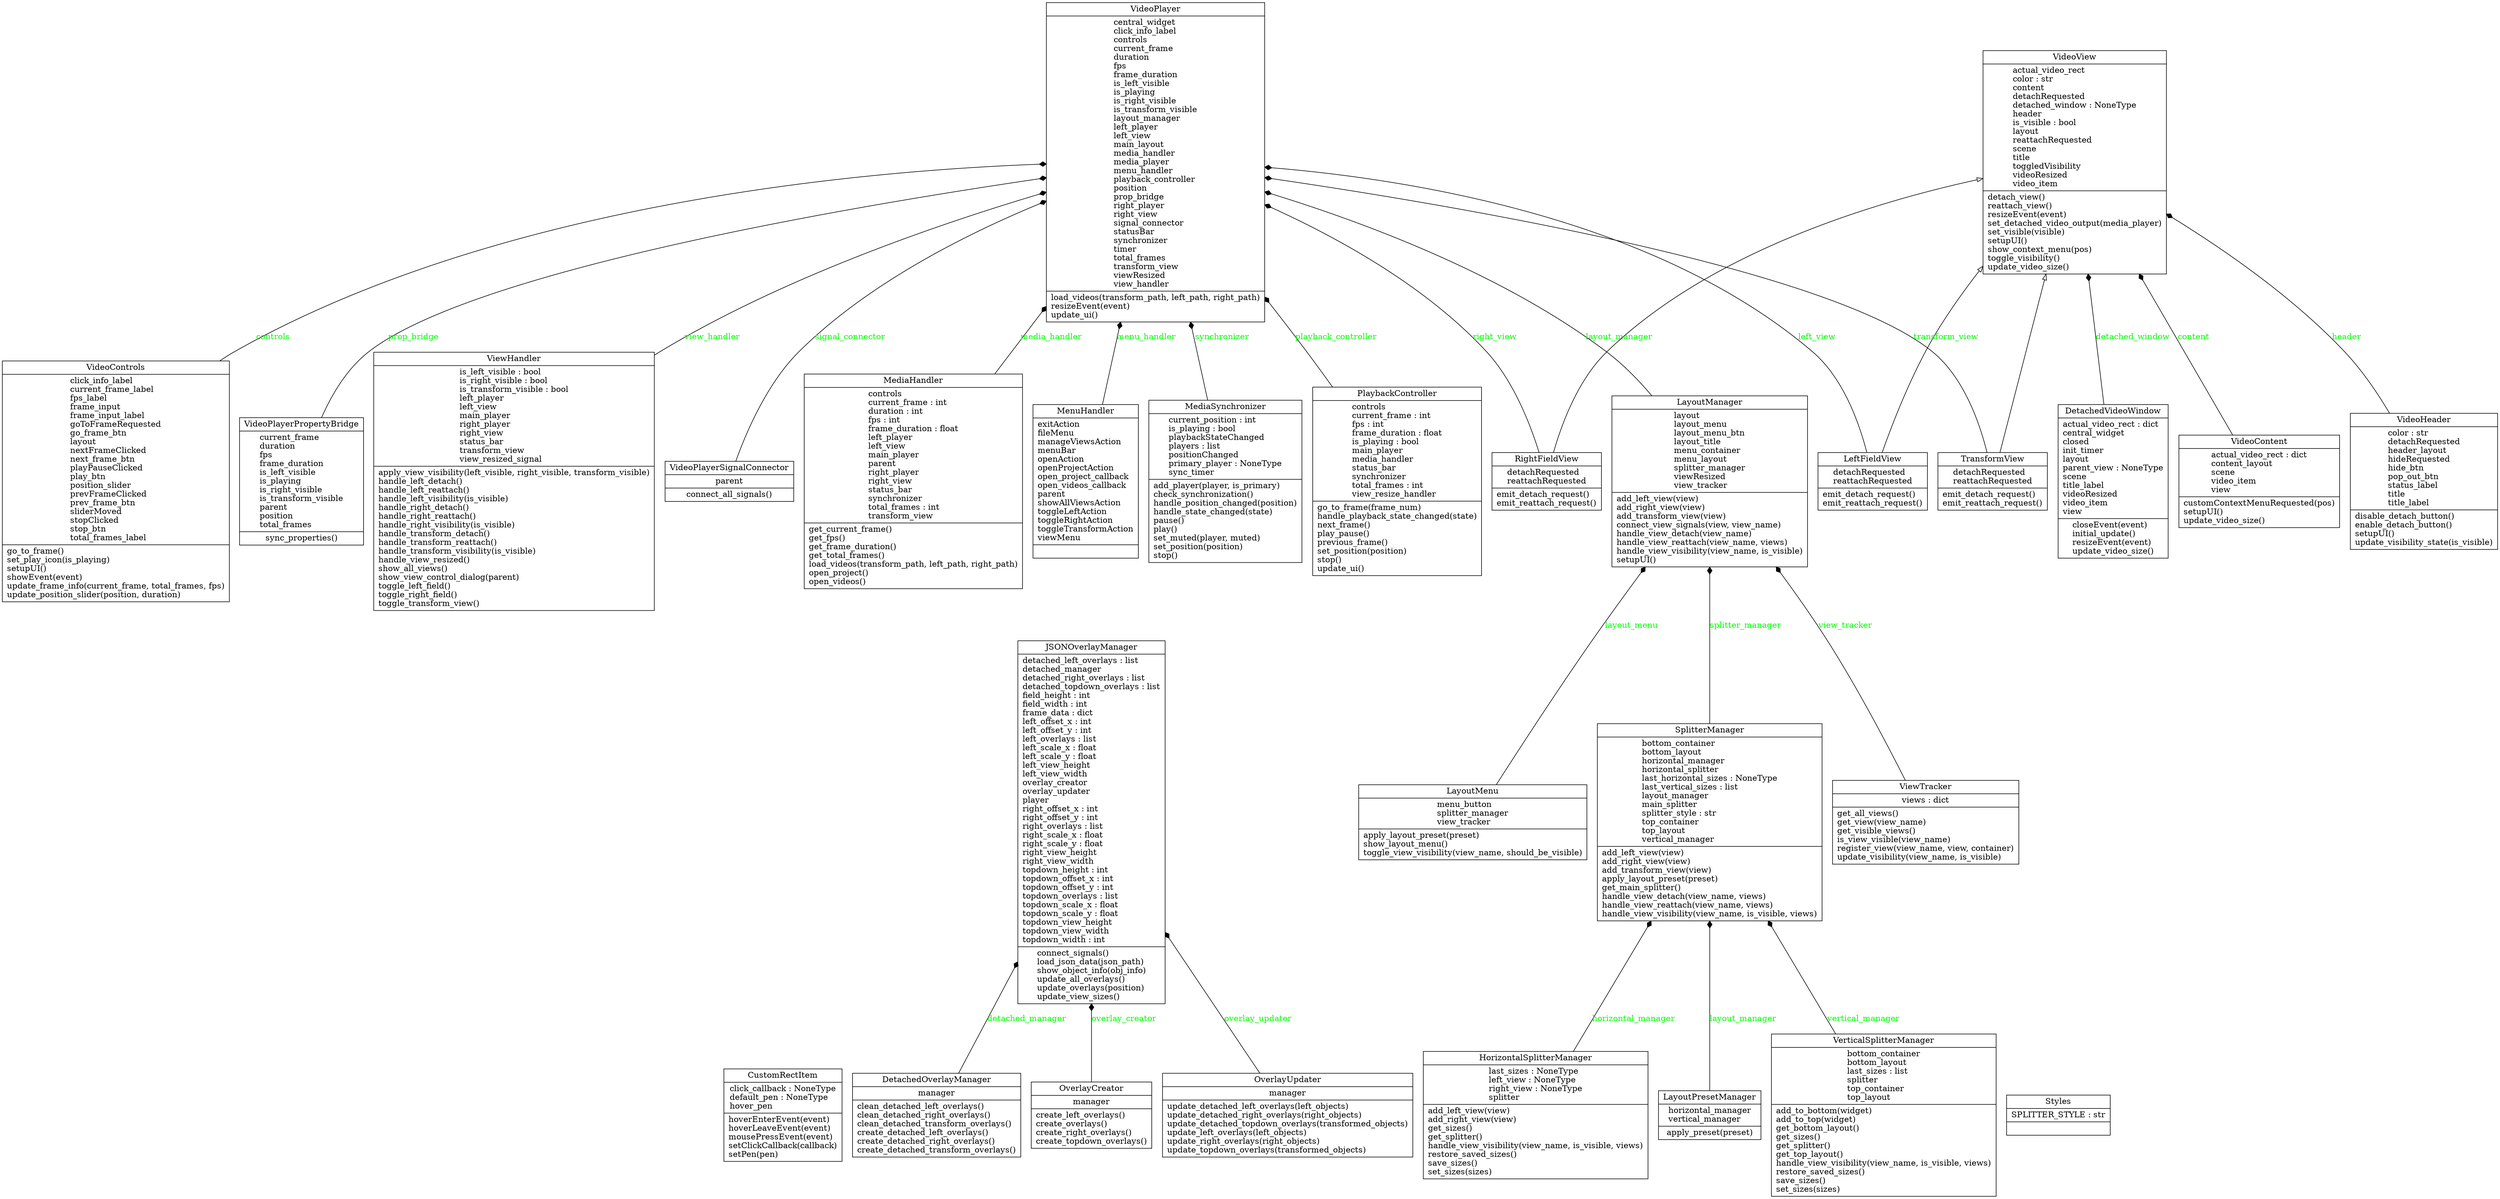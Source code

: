 digraph "classes_panel" {
rankdir=BT
charset="utf-8"
"panel.overlay.custom_rect_item.CustomRectItem" [color="black", fontcolor="black", label=<{CustomRectItem|click_callback : NoneType<br ALIGN="LEFT"/>default_pen : NoneType<br ALIGN="LEFT"/>hover_pen<br ALIGN="LEFT"/>|hoverEnterEvent(event)<br ALIGN="LEFT"/>hoverLeaveEvent(event)<br ALIGN="LEFT"/>mousePressEvent(event)<br ALIGN="LEFT"/>setClickCallback(callback)<br ALIGN="LEFT"/>setPen(pen)<br ALIGN="LEFT"/>}>, shape="record", style="solid"];
"panel.overlay.detached_overlay_manager.DetachedOverlayManager" [color="black", fontcolor="black", label=<{DetachedOverlayManager|manager<br ALIGN="LEFT"/>|clean_detached_left_overlays()<br ALIGN="LEFT"/>clean_detached_right_overlays()<br ALIGN="LEFT"/>clean_detached_transform_overlays()<br ALIGN="LEFT"/>create_detached_left_overlays()<br ALIGN="LEFT"/>create_detached_right_overlays()<br ALIGN="LEFT"/>create_detached_transform_overlays()<br ALIGN="LEFT"/>}>, shape="record", style="solid"];
"panel.video.ui.detached_video_window.DetachedVideoWindow" [color="black", fontcolor="black", label=<{DetachedVideoWindow|actual_video_rect : dict<br ALIGN="LEFT"/>central_widget<br ALIGN="LEFT"/>closed<br ALIGN="LEFT"/>init_timer<br ALIGN="LEFT"/>layout<br ALIGN="LEFT"/>parent_view : NoneType<br ALIGN="LEFT"/>scene<br ALIGN="LEFT"/>title_label<br ALIGN="LEFT"/>videoResized<br ALIGN="LEFT"/>video_item<br ALIGN="LEFT"/>view<br ALIGN="LEFT"/>|closeEvent(event)<br ALIGN="LEFT"/>initial_update()<br ALIGN="LEFT"/>resizeEvent(event)<br ALIGN="LEFT"/>update_video_size()<br ALIGN="LEFT"/>}>, shape="record", style="solid"];
"panel.video.layout.splitter.horizontal_splitter.HorizontalSplitterManager" [color="black", fontcolor="black", label=<{HorizontalSplitterManager|last_sizes : NoneType<br ALIGN="LEFT"/>left_view : NoneType<br ALIGN="LEFT"/>right_view : NoneType<br ALIGN="LEFT"/>splitter<br ALIGN="LEFT"/>|add_left_view(view)<br ALIGN="LEFT"/>add_right_view(view)<br ALIGN="LEFT"/>get_sizes()<br ALIGN="LEFT"/>get_splitter()<br ALIGN="LEFT"/>handle_view_visibility(view_name, is_visible, views)<br ALIGN="LEFT"/>restore_saved_sizes()<br ALIGN="LEFT"/>save_sizes()<br ALIGN="LEFT"/>set_sizes(sizes)<br ALIGN="LEFT"/>}>, shape="record", style="solid"];
"panel.overlay.jsonoverlay_manager.JSONOverlayManager" [color="black", fontcolor="black", label=<{JSONOverlayManager|detached_left_overlays : list<br ALIGN="LEFT"/>detached_manager<br ALIGN="LEFT"/>detached_right_overlays : list<br ALIGN="LEFT"/>detached_topdown_overlays : list<br ALIGN="LEFT"/>field_height : int<br ALIGN="LEFT"/>field_width : int<br ALIGN="LEFT"/>frame_data : dict<br ALIGN="LEFT"/>left_offset_x : int<br ALIGN="LEFT"/>left_offset_y : int<br ALIGN="LEFT"/>left_overlays : list<br ALIGN="LEFT"/>left_scale_x : float<br ALIGN="LEFT"/>left_scale_y : float<br ALIGN="LEFT"/>left_view_height<br ALIGN="LEFT"/>left_view_width<br ALIGN="LEFT"/>overlay_creator<br ALIGN="LEFT"/>overlay_updater<br ALIGN="LEFT"/>player<br ALIGN="LEFT"/>right_offset_x : int<br ALIGN="LEFT"/>right_offset_y : int<br ALIGN="LEFT"/>right_overlays : list<br ALIGN="LEFT"/>right_scale_x : float<br ALIGN="LEFT"/>right_scale_y : float<br ALIGN="LEFT"/>right_view_height<br ALIGN="LEFT"/>right_view_width<br ALIGN="LEFT"/>topdown_height : int<br ALIGN="LEFT"/>topdown_offset_x : int<br ALIGN="LEFT"/>topdown_offset_y : int<br ALIGN="LEFT"/>topdown_overlays : list<br ALIGN="LEFT"/>topdown_scale_x : float<br ALIGN="LEFT"/>topdown_scale_y : float<br ALIGN="LEFT"/>topdown_view_height<br ALIGN="LEFT"/>topdown_view_width<br ALIGN="LEFT"/>topdown_width : int<br ALIGN="LEFT"/>|connect_signals()<br ALIGN="LEFT"/>load_json_data(json_path)<br ALIGN="LEFT"/>show_object_info(obj_info)<br ALIGN="LEFT"/>update_all_overlays()<br ALIGN="LEFT"/>update_overlays(position)<br ALIGN="LEFT"/>update_view_sizes()<br ALIGN="LEFT"/>}>, shape="record", style="solid"];
"panel.video.layout.layout_manager.LayoutManager" [color="black", fontcolor="black", label=<{LayoutManager|layout<br ALIGN="LEFT"/>layout_menu<br ALIGN="LEFT"/>layout_menu_btn<br ALIGN="LEFT"/>layout_title<br ALIGN="LEFT"/>menu_container<br ALIGN="LEFT"/>menu_layout<br ALIGN="LEFT"/>splitter_manager<br ALIGN="LEFT"/>viewResized<br ALIGN="LEFT"/>view_tracker<br ALIGN="LEFT"/>|add_left_view(view)<br ALIGN="LEFT"/>add_right_view(view)<br ALIGN="LEFT"/>add_transform_view(view)<br ALIGN="LEFT"/>connect_view_signals(view, view_name)<br ALIGN="LEFT"/>handle_view_detach(view_name)<br ALIGN="LEFT"/>handle_view_reattach(view_name, views)<br ALIGN="LEFT"/>handle_view_visibility(view_name, is_visible)<br ALIGN="LEFT"/>setupUI()<br ALIGN="LEFT"/>}>, shape="record", style="solid"];
"panel.video.layout.layout_menu.LayoutMenu" [color="black", fontcolor="black", label=<{LayoutMenu|menu_button<br ALIGN="LEFT"/>splitter_manager<br ALIGN="LEFT"/>view_tracker<br ALIGN="LEFT"/>|apply_layout_preset(preset)<br ALIGN="LEFT"/>show_layout_menu()<br ALIGN="LEFT"/>toggle_view_visibility(view_name, should_be_visible)<br ALIGN="LEFT"/>}>, shape="record", style="solid"];
"panel.video.layout.splitter.layout_preset_manager.LayoutPresetManager" [color="black", fontcolor="black", label=<{LayoutPresetManager|horizontal_manager<br ALIGN="LEFT"/>vertical_manager<br ALIGN="LEFT"/>|apply_preset(preset)<br ALIGN="LEFT"/>}>, shape="record", style="solid"];
"panel.video.ui.video_view_subclasses.LeftFieldView" [color="black", fontcolor="black", label=<{LeftFieldView|detachRequested<br ALIGN="LEFT"/>reattachRequested<br ALIGN="LEFT"/>|emit_detach_request()<br ALIGN="LEFT"/>emit_reattach_request()<br ALIGN="LEFT"/>}>, shape="record", style="solid"];
"panel.video.handlers.media_handler.MediaHandler" [color="black", fontcolor="black", label=<{MediaHandler|controls<br ALIGN="LEFT"/>current_frame : int<br ALIGN="LEFT"/>duration : int<br ALIGN="LEFT"/>fps : int<br ALIGN="LEFT"/>frame_duration : float<br ALIGN="LEFT"/>left_player<br ALIGN="LEFT"/>left_view<br ALIGN="LEFT"/>main_player<br ALIGN="LEFT"/>parent<br ALIGN="LEFT"/>right_player<br ALIGN="LEFT"/>right_view<br ALIGN="LEFT"/>status_bar<br ALIGN="LEFT"/>synchronizer<br ALIGN="LEFT"/>total_frames : int<br ALIGN="LEFT"/>transform_view<br ALIGN="LEFT"/>|get_current_frame()<br ALIGN="LEFT"/>get_fps()<br ALIGN="LEFT"/>get_frame_duration()<br ALIGN="LEFT"/>get_total_frames()<br ALIGN="LEFT"/>load_videos(transform_path, left_path, right_path)<br ALIGN="LEFT"/>open_project()<br ALIGN="LEFT"/>open_videos()<br ALIGN="LEFT"/>}>, shape="record", style="solid"];
"panel.video.utils.media_synchronizer.MediaSynchronizer" [color="black", fontcolor="black", label=<{MediaSynchronizer|current_position : int<br ALIGN="LEFT"/>is_playing : bool<br ALIGN="LEFT"/>playbackStateChanged<br ALIGN="LEFT"/>players : list<br ALIGN="LEFT"/>positionChanged<br ALIGN="LEFT"/>primary_player : NoneType<br ALIGN="LEFT"/>sync_timer<br ALIGN="LEFT"/>|add_player(player, is_primary)<br ALIGN="LEFT"/>check_synchronization()<br ALIGN="LEFT"/>handle_position_changed(position)<br ALIGN="LEFT"/>handle_state_changed(state)<br ALIGN="LEFT"/>pause()<br ALIGN="LEFT"/>play()<br ALIGN="LEFT"/>set_muted(player, muted)<br ALIGN="LEFT"/>set_position(position)<br ALIGN="LEFT"/>stop()<br ALIGN="LEFT"/>}>, shape="record", style="solid"];
"panel.video.handlers.menu_handler.MenuHandler" [color="black", fontcolor="black", label=<{MenuHandler|exitAction<br ALIGN="LEFT"/>fileMenu<br ALIGN="LEFT"/>manageViewsAction<br ALIGN="LEFT"/>menuBar<br ALIGN="LEFT"/>openAction<br ALIGN="LEFT"/>openProjectAction<br ALIGN="LEFT"/>open_project_callback<br ALIGN="LEFT"/>open_videos_callback<br ALIGN="LEFT"/>parent<br ALIGN="LEFT"/>showAllViewsAction<br ALIGN="LEFT"/>toggleLeftAction<br ALIGN="LEFT"/>toggleRightAction<br ALIGN="LEFT"/>toggleTransformAction<br ALIGN="LEFT"/>viewMenu<br ALIGN="LEFT"/>|}>, shape="record", style="solid"];
"panel.overlay.overlay_creator.OverlayCreator" [color="black", fontcolor="black", label=<{OverlayCreator|manager<br ALIGN="LEFT"/>|create_left_overlays()<br ALIGN="LEFT"/>create_overlays()<br ALIGN="LEFT"/>create_right_overlays()<br ALIGN="LEFT"/>create_topdown_overlays()<br ALIGN="LEFT"/>}>, shape="record", style="solid"];
"panel.overlay.overlay_updater.OverlayUpdater" [color="black", fontcolor="black", label=<{OverlayUpdater|manager<br ALIGN="LEFT"/>|update_detached_left_overlays(left_objects)<br ALIGN="LEFT"/>update_detached_right_overlays(right_objects)<br ALIGN="LEFT"/>update_detached_topdown_overlays(transformed_objects)<br ALIGN="LEFT"/>update_left_overlays(left_objects)<br ALIGN="LEFT"/>update_right_overlays(right_objects)<br ALIGN="LEFT"/>update_topdown_overlays(transformed_objects)<br ALIGN="LEFT"/>}>, shape="record", style="solid"];
"panel.video.handlers.playback_controller.PlaybackController" [color="black", fontcolor="black", label=<{PlaybackController|controls<br ALIGN="LEFT"/>current_frame : int<br ALIGN="LEFT"/>fps : int<br ALIGN="LEFT"/>frame_duration : float<br ALIGN="LEFT"/>is_playing : bool<br ALIGN="LEFT"/>main_player<br ALIGN="LEFT"/>media_handler<br ALIGN="LEFT"/>status_bar<br ALIGN="LEFT"/>synchronizer<br ALIGN="LEFT"/>total_frames : int<br ALIGN="LEFT"/>view_resize_handler<br ALIGN="LEFT"/>|go_to_frame(frame_num)<br ALIGN="LEFT"/>handle_playback_state_changed(state)<br ALIGN="LEFT"/>next_frame()<br ALIGN="LEFT"/>play_pause()<br ALIGN="LEFT"/>previous_frame()<br ALIGN="LEFT"/>set_position(position)<br ALIGN="LEFT"/>stop()<br ALIGN="LEFT"/>update_ui()<br ALIGN="LEFT"/>}>, shape="record", style="solid"];
"panel.video.ui.video_view_subclasses.RightFieldView" [color="black", fontcolor="black", label=<{RightFieldView|detachRequested<br ALIGN="LEFT"/>reattachRequested<br ALIGN="LEFT"/>|emit_detach_request()<br ALIGN="LEFT"/>emit_reattach_request()<br ALIGN="LEFT"/>}>, shape="record", style="solid"];
"panel.video.layout.splitter.splitter_manager.SplitterManager" [color="black", fontcolor="black", label=<{SplitterManager|bottom_container<br ALIGN="LEFT"/>bottom_layout<br ALIGN="LEFT"/>horizontal_manager<br ALIGN="LEFT"/>horizontal_splitter<br ALIGN="LEFT"/>last_horizontal_sizes : NoneType<br ALIGN="LEFT"/>last_vertical_sizes : list<br ALIGN="LEFT"/>layout_manager<br ALIGN="LEFT"/>main_splitter<br ALIGN="LEFT"/>splitter_style : str<br ALIGN="LEFT"/>top_container<br ALIGN="LEFT"/>top_layout<br ALIGN="LEFT"/>vertical_manager<br ALIGN="LEFT"/>|add_left_view(view)<br ALIGN="LEFT"/>add_right_view(view)<br ALIGN="LEFT"/>add_transform_view(view)<br ALIGN="LEFT"/>apply_layout_preset(preset)<br ALIGN="LEFT"/>get_main_splitter()<br ALIGN="LEFT"/>handle_view_detach(view_name, views)<br ALIGN="LEFT"/>handle_view_reattach(view_name, views)<br ALIGN="LEFT"/>handle_view_visibility(view_name, is_visible, views)<br ALIGN="LEFT"/>}>, shape="record", style="solid"];
"panel.video.layout.splitter.styles.Styles" [color="black", fontcolor="black", label=<{Styles|SPLITTER_STYLE : str<br ALIGN="LEFT"/>|}>, shape="record", style="solid"];
"panel.video.ui.video_view_subclasses.TransformView" [color="black", fontcolor="black", label=<{TransformView|detachRequested<br ALIGN="LEFT"/>reattachRequested<br ALIGN="LEFT"/>|emit_detach_request()<br ALIGN="LEFT"/>emit_reattach_request()<br ALIGN="LEFT"/>}>, shape="record", style="solid"];
"panel.video.layout.splitter.vertical_splitter.VerticalSplitterManager" [color="black", fontcolor="black", label=<{VerticalSplitterManager|bottom_container<br ALIGN="LEFT"/>bottom_layout<br ALIGN="LEFT"/>last_sizes : list<br ALIGN="LEFT"/>splitter<br ALIGN="LEFT"/>top_container<br ALIGN="LEFT"/>top_layout<br ALIGN="LEFT"/>|add_to_bottom(widget)<br ALIGN="LEFT"/>add_to_top(widget)<br ALIGN="LEFT"/>get_bottom_layout()<br ALIGN="LEFT"/>get_sizes()<br ALIGN="LEFT"/>get_splitter()<br ALIGN="LEFT"/>get_top_layout()<br ALIGN="LEFT"/>handle_view_visibility(view_name, is_visible, views)<br ALIGN="LEFT"/>restore_saved_sizes()<br ALIGN="LEFT"/>save_sizes()<br ALIGN="LEFT"/>set_sizes(sizes)<br ALIGN="LEFT"/>}>, shape="record", style="solid"];
"panel.video.ui.video_content.VideoContent" [color="black", fontcolor="black", label=<{VideoContent|actual_video_rect : dict<br ALIGN="LEFT"/>content_layout<br ALIGN="LEFT"/>scene<br ALIGN="LEFT"/>video_item<br ALIGN="LEFT"/>view<br ALIGN="LEFT"/>|customContextMenuRequested(pos)<br ALIGN="LEFT"/>setupUI()<br ALIGN="LEFT"/>update_video_size()<br ALIGN="LEFT"/>}>, shape="record", style="solid"];
"panel.video.ui.video_controls.VideoControls" [color="black", fontcolor="black", label=<{VideoControls|click_info_label<br ALIGN="LEFT"/>current_frame_label<br ALIGN="LEFT"/>fps_label<br ALIGN="LEFT"/>frame_input<br ALIGN="LEFT"/>frame_input_label<br ALIGN="LEFT"/>goToFrameRequested<br ALIGN="LEFT"/>go_frame_btn<br ALIGN="LEFT"/>layout<br ALIGN="LEFT"/>nextFrameClicked<br ALIGN="LEFT"/>next_frame_btn<br ALIGN="LEFT"/>playPauseClicked<br ALIGN="LEFT"/>play_btn<br ALIGN="LEFT"/>position_slider<br ALIGN="LEFT"/>prevFrameClicked<br ALIGN="LEFT"/>prev_frame_btn<br ALIGN="LEFT"/>sliderMoved<br ALIGN="LEFT"/>stopClicked<br ALIGN="LEFT"/>stop_btn<br ALIGN="LEFT"/>total_frames_label<br ALIGN="LEFT"/>|go_to_frame()<br ALIGN="LEFT"/>set_play_icon(is_playing)<br ALIGN="LEFT"/>setupUI()<br ALIGN="LEFT"/>showEvent(event)<br ALIGN="LEFT"/>update_frame_info(current_frame, total_frames, fps)<br ALIGN="LEFT"/>update_position_slider(position, duration)<br ALIGN="LEFT"/>}>, shape="record", style="solid"];
"panel.video.ui.video_header.VideoHeader" [color="black", fontcolor="black", label=<{VideoHeader|color : str<br ALIGN="LEFT"/>detachRequested<br ALIGN="LEFT"/>header_layout<br ALIGN="LEFT"/>hideRequested<br ALIGN="LEFT"/>hide_btn<br ALIGN="LEFT"/>pop_out_btn<br ALIGN="LEFT"/>status_label<br ALIGN="LEFT"/>title<br ALIGN="LEFT"/>title_label<br ALIGN="LEFT"/>|disable_detach_button()<br ALIGN="LEFT"/>enable_detach_button()<br ALIGN="LEFT"/>setupUI()<br ALIGN="LEFT"/>update_visibility_state(is_visible)<br ALIGN="LEFT"/>}>, shape="record", style="solid"];
"panel.video.video_player.VideoPlayer" [color="black", fontcolor="black", label=<{VideoPlayer|central_widget<br ALIGN="LEFT"/>click_info_label<br ALIGN="LEFT"/>controls<br ALIGN="LEFT"/>current_frame<br ALIGN="LEFT"/>duration<br ALIGN="LEFT"/>fps<br ALIGN="LEFT"/>frame_duration<br ALIGN="LEFT"/>is_left_visible<br ALIGN="LEFT"/>is_playing<br ALIGN="LEFT"/>is_right_visible<br ALIGN="LEFT"/>is_transform_visible<br ALIGN="LEFT"/>layout_manager<br ALIGN="LEFT"/>left_player<br ALIGN="LEFT"/>left_view<br ALIGN="LEFT"/>main_layout<br ALIGN="LEFT"/>media_handler<br ALIGN="LEFT"/>media_player<br ALIGN="LEFT"/>menu_handler<br ALIGN="LEFT"/>playback_controller<br ALIGN="LEFT"/>position<br ALIGN="LEFT"/>prop_bridge<br ALIGN="LEFT"/>right_player<br ALIGN="LEFT"/>right_view<br ALIGN="LEFT"/>signal_connector<br ALIGN="LEFT"/>statusBar<br ALIGN="LEFT"/>synchronizer<br ALIGN="LEFT"/>timer<br ALIGN="LEFT"/>total_frames<br ALIGN="LEFT"/>transform_view<br ALIGN="LEFT"/>viewResized<br ALIGN="LEFT"/>view_handler<br ALIGN="LEFT"/>|load_videos(transform_path, left_path, right_path)<br ALIGN="LEFT"/>resizeEvent(event)<br ALIGN="LEFT"/>update_ui()<br ALIGN="LEFT"/>}>, shape="record", style="solid"];
"panel.video.player.video_player_property_bridge.VideoPlayerPropertyBridge" [color="black", fontcolor="black", label=<{VideoPlayerPropertyBridge|current_frame<br ALIGN="LEFT"/>duration<br ALIGN="LEFT"/>fps<br ALIGN="LEFT"/>frame_duration<br ALIGN="LEFT"/>is_left_visible<br ALIGN="LEFT"/>is_playing<br ALIGN="LEFT"/>is_right_visible<br ALIGN="LEFT"/>is_transform_visible<br ALIGN="LEFT"/>parent<br ALIGN="LEFT"/>position<br ALIGN="LEFT"/>total_frames<br ALIGN="LEFT"/>|sync_properties()<br ALIGN="LEFT"/>}>, shape="record", style="solid"];
"panel.video.player.video_player_signal_connector.VideoPlayerSignalConnector" [color="black", fontcolor="black", label=<{VideoPlayerSignalConnector|parent<br ALIGN="LEFT"/>|connect_all_signals()<br ALIGN="LEFT"/>}>, shape="record", style="solid"];
"panel.video.ui.video_view.VideoView" [color="black", fontcolor="black", label=<{VideoView|actual_video_rect<br ALIGN="LEFT"/>color : str<br ALIGN="LEFT"/>content<br ALIGN="LEFT"/>detachRequested<br ALIGN="LEFT"/>detached_window : NoneType<br ALIGN="LEFT"/>header<br ALIGN="LEFT"/>is_visible : bool<br ALIGN="LEFT"/>layout<br ALIGN="LEFT"/>reattachRequested<br ALIGN="LEFT"/>scene<br ALIGN="LEFT"/>title<br ALIGN="LEFT"/>toggledVisibility<br ALIGN="LEFT"/>videoResized<br ALIGN="LEFT"/>video_item<br ALIGN="LEFT"/>|detach_view()<br ALIGN="LEFT"/>reattach_view()<br ALIGN="LEFT"/>resizeEvent(event)<br ALIGN="LEFT"/>set_detached_video_output(media_player)<br ALIGN="LEFT"/>set_visible(visible)<br ALIGN="LEFT"/>setupUI()<br ALIGN="LEFT"/>show_context_menu(pos)<br ALIGN="LEFT"/>toggle_visibility()<br ALIGN="LEFT"/>update_video_size()<br ALIGN="LEFT"/>}>, shape="record", style="solid"];
"panel.video.handlers.view_handler.ViewHandler" [color="black", fontcolor="black", label=<{ViewHandler|is_left_visible : bool<br ALIGN="LEFT"/>is_right_visible : bool<br ALIGN="LEFT"/>is_transform_visible : bool<br ALIGN="LEFT"/>left_player<br ALIGN="LEFT"/>left_view<br ALIGN="LEFT"/>main_player<br ALIGN="LEFT"/>right_player<br ALIGN="LEFT"/>right_view<br ALIGN="LEFT"/>status_bar<br ALIGN="LEFT"/>transform_view<br ALIGN="LEFT"/>view_resized_signal<br ALIGN="LEFT"/>|apply_view_visibility(left_visible, right_visible, transform_visible)<br ALIGN="LEFT"/>handle_left_detach()<br ALIGN="LEFT"/>handle_left_reattach()<br ALIGN="LEFT"/>handle_left_visibility(is_visible)<br ALIGN="LEFT"/>handle_right_detach()<br ALIGN="LEFT"/>handle_right_reattach()<br ALIGN="LEFT"/>handle_right_visibility(is_visible)<br ALIGN="LEFT"/>handle_transform_detach()<br ALIGN="LEFT"/>handle_transform_reattach()<br ALIGN="LEFT"/>handle_transform_visibility(is_visible)<br ALIGN="LEFT"/>handle_view_resized()<br ALIGN="LEFT"/>show_all_views()<br ALIGN="LEFT"/>show_view_control_dialog(parent)<br ALIGN="LEFT"/>toggle_left_field()<br ALIGN="LEFT"/>toggle_right_field()<br ALIGN="LEFT"/>toggle_transform_view()<br ALIGN="LEFT"/>}>, shape="record", style="solid"];
"panel.video.layout.view_tracker.ViewTracker" [color="black", fontcolor="black", label=<{ViewTracker|views : dict<br ALIGN="LEFT"/>|get_all_views()<br ALIGN="LEFT"/>get_view(view_name)<br ALIGN="LEFT"/>get_visible_views()<br ALIGN="LEFT"/>is_view_visible(view_name)<br ALIGN="LEFT"/>register_view(view_name, view, container)<br ALIGN="LEFT"/>update_visibility(view_name, is_visible)<br ALIGN="LEFT"/>}>, shape="record", style="solid"];
"panel.video.ui.video_view_subclasses.LeftFieldView" -> "panel.video.ui.video_view.VideoView" [arrowhead="empty", arrowtail="none"];
"panel.video.ui.video_view_subclasses.RightFieldView" -> "panel.video.ui.video_view.VideoView" [arrowhead="empty", arrowtail="none"];
"panel.video.ui.video_view_subclasses.TransformView" -> "panel.video.ui.video_view.VideoView" [arrowhead="empty", arrowtail="none"];
"panel.overlay.detached_overlay_manager.DetachedOverlayManager" -> "panel.overlay.jsonoverlay_manager.JSONOverlayManager" [arrowhead="diamond", arrowtail="none", fontcolor="green", label="detached_manager", style="solid"];
"panel.overlay.overlay_creator.OverlayCreator" -> "panel.overlay.jsonoverlay_manager.JSONOverlayManager" [arrowhead="diamond", arrowtail="none", fontcolor="green", label="overlay_creator", style="solid"];
"panel.overlay.overlay_updater.OverlayUpdater" -> "panel.overlay.jsonoverlay_manager.JSONOverlayManager" [arrowhead="diamond", arrowtail="none", fontcolor="green", label="overlay_updater", style="solid"];
"panel.video.handlers.media_handler.MediaHandler" -> "panel.video.video_player.VideoPlayer" [arrowhead="diamond", arrowtail="none", fontcolor="green", label="media_handler", style="solid"];
"panel.video.handlers.menu_handler.MenuHandler" -> "panel.video.video_player.VideoPlayer" [arrowhead="diamond", arrowtail="none", fontcolor="green", label="menu_handler", style="solid"];
"panel.video.handlers.playback_controller.PlaybackController" -> "panel.video.video_player.VideoPlayer" [arrowhead="diamond", arrowtail="none", fontcolor="green", label="playback_controller", style="solid"];
"panel.video.handlers.view_handler.ViewHandler" -> "panel.video.video_player.VideoPlayer" [arrowhead="diamond", arrowtail="none", fontcolor="green", label="view_handler", style="solid"];
"panel.video.layout.layout_manager.LayoutManager" -> "panel.video.video_player.VideoPlayer" [arrowhead="diamond", arrowtail="none", fontcolor="green", label="layout_manager", style="solid"];
"panel.video.layout.layout_menu.LayoutMenu" -> "panel.video.layout.layout_manager.LayoutManager" [arrowhead="diamond", arrowtail="none", fontcolor="green", label="layout_menu", style="solid"];
"panel.video.layout.splitter.horizontal_splitter.HorizontalSplitterManager" -> "panel.video.layout.splitter.splitter_manager.SplitterManager" [arrowhead="diamond", arrowtail="none", fontcolor="green", label="horizontal_manager", style="solid"];
"panel.video.layout.splitter.layout_preset_manager.LayoutPresetManager" -> "panel.video.layout.splitter.splitter_manager.SplitterManager" [arrowhead="diamond", arrowtail="none", fontcolor="green", label="layout_manager", style="solid"];
"panel.video.layout.splitter.splitter_manager.SplitterManager" -> "panel.video.layout.layout_manager.LayoutManager" [arrowhead="diamond", arrowtail="none", fontcolor="green", label="splitter_manager", style="solid"];
"panel.video.layout.splitter.vertical_splitter.VerticalSplitterManager" -> "panel.video.layout.splitter.splitter_manager.SplitterManager" [arrowhead="diamond", arrowtail="none", fontcolor="green", label="vertical_manager", style="solid"];
"panel.video.layout.view_tracker.ViewTracker" -> "panel.video.layout.layout_manager.LayoutManager" [arrowhead="diamond", arrowtail="none", fontcolor="green", label="view_tracker", style="solid"];
"panel.video.player.video_player_property_bridge.VideoPlayerPropertyBridge" -> "panel.video.video_player.VideoPlayer" [arrowhead="diamond", arrowtail="none", fontcolor="green", label="prop_bridge", style="solid"];
"panel.video.player.video_player_signal_connector.VideoPlayerSignalConnector" -> "panel.video.video_player.VideoPlayer" [arrowhead="diamond", arrowtail="none", fontcolor="green", label="signal_connector", style="solid"];
"panel.video.ui.detached_video_window.DetachedVideoWindow" -> "panel.video.ui.video_view.VideoView" [arrowhead="diamond", arrowtail="none", fontcolor="green", label="detached_window", style="solid"];
"panel.video.ui.video_content.VideoContent" -> "panel.video.ui.video_view.VideoView" [arrowhead="diamond", arrowtail="none", fontcolor="green", label="content", style="solid"];
"panel.video.ui.video_controls.VideoControls" -> "panel.video.video_player.VideoPlayer" [arrowhead="diamond", arrowtail="none", fontcolor="green", label="controls", style="solid"];
"panel.video.ui.video_header.VideoHeader" -> "panel.video.ui.video_view.VideoView" [arrowhead="diamond", arrowtail="none", fontcolor="green", label="header", style="solid"];
"panel.video.ui.video_view_subclasses.LeftFieldView" -> "panel.video.video_player.VideoPlayer" [arrowhead="diamond", arrowtail="none", fontcolor="green", label="left_view", style="solid"];
"panel.video.ui.video_view_subclasses.RightFieldView" -> "panel.video.video_player.VideoPlayer" [arrowhead="diamond", arrowtail="none", fontcolor="green", label="right_view", style="solid"];
"panel.video.ui.video_view_subclasses.TransformView" -> "panel.video.video_player.VideoPlayer" [arrowhead="diamond", arrowtail="none", fontcolor="green", label="transform_view", style="solid"];
"panel.video.utils.media_synchronizer.MediaSynchronizer" -> "panel.video.video_player.VideoPlayer" [arrowhead="diamond", arrowtail="none", fontcolor="green", label="synchronizer", style="solid"];
}
